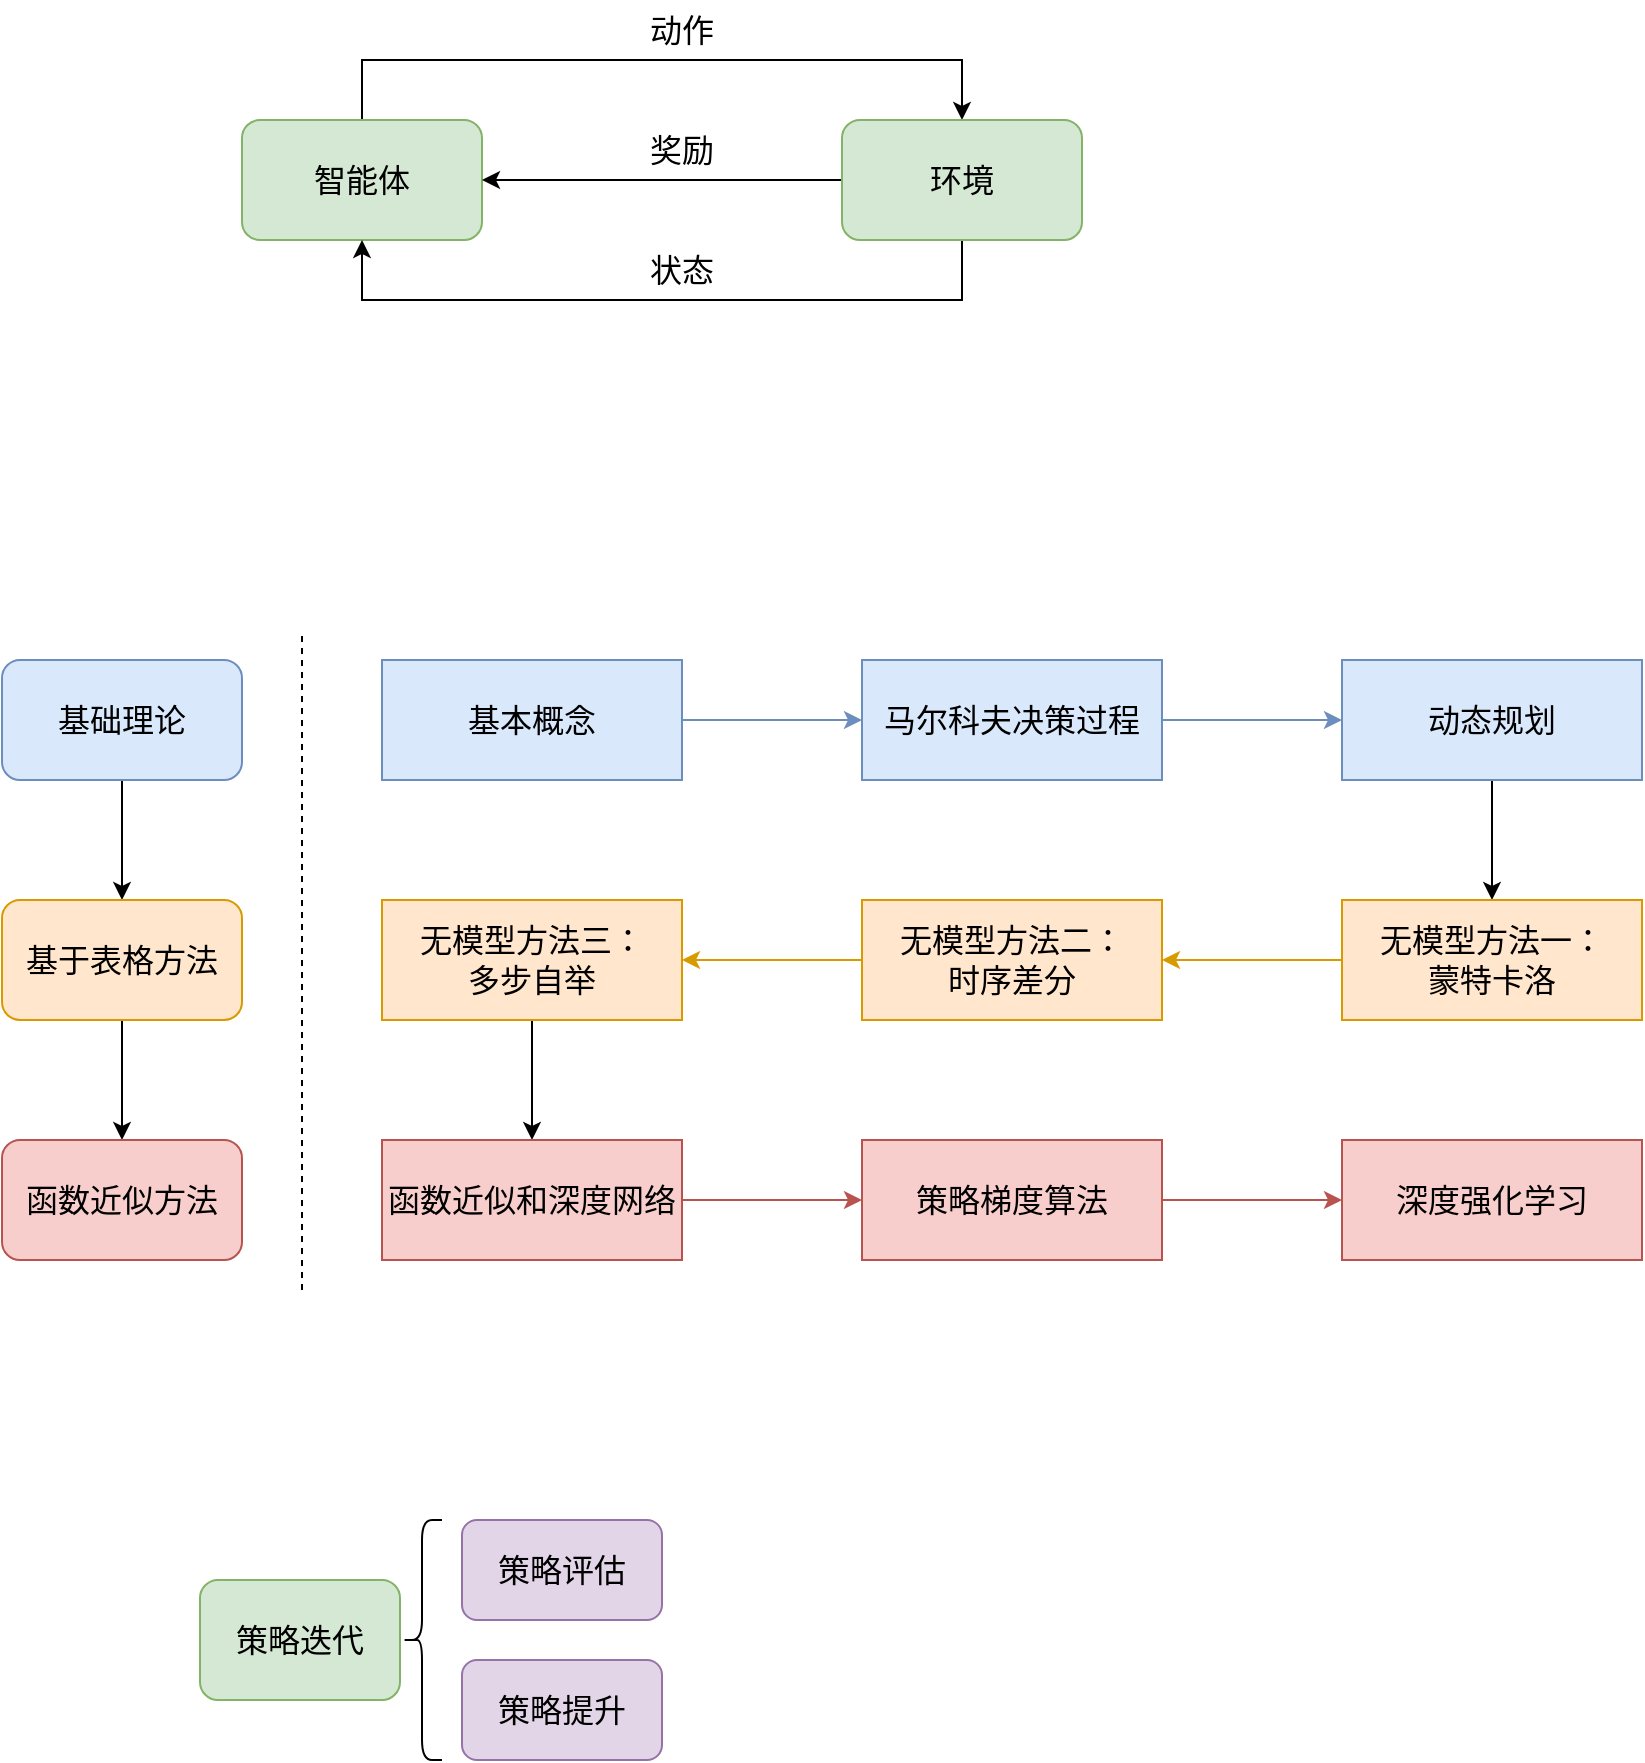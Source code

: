 <mxfile version="20.0.4" type="github">
  <diagram id="C3_-qIOGO6itK0wJnFLm" name="Page-1">
    <mxGraphModel dx="1578" dy="521" grid="1" gridSize="10" guides="1" tooltips="1" connect="1" arrows="1" fold="1" page="1" pageScale="1" pageWidth="850" pageHeight="1100" math="0" shadow="0">
      <root>
        <mxCell id="0" />
        <mxCell id="1" parent="0" />
        <mxCell id="cpXEYUqBAn3vx9UaLKOo-4" style="edgeStyle=orthogonalEdgeStyle;rounded=0;orthogonalLoop=1;jettySize=auto;html=1;exitX=0.5;exitY=0;exitDx=0;exitDy=0;entryX=0.5;entryY=0;entryDx=0;entryDy=0;fontSize=16;" parent="1" source="cpXEYUqBAn3vx9UaLKOo-1" target="cpXEYUqBAn3vx9UaLKOo-2" edge="1">
          <mxGeometry relative="1" as="geometry">
            <Array as="points">
              <mxPoint x="160" y="230" />
              <mxPoint x="460" y="230" />
            </Array>
          </mxGeometry>
        </mxCell>
        <mxCell id="cpXEYUqBAn3vx9UaLKOo-1" value="智能体" style="rounded=1;whiteSpace=wrap;html=1;fontSize=16;fillColor=#d5e8d4;strokeColor=#82b366;" parent="1" vertex="1">
          <mxGeometry x="100" y="260" width="120" height="60" as="geometry" />
        </mxCell>
        <mxCell id="cpXEYUqBAn3vx9UaLKOo-3" style="edgeStyle=orthogonalEdgeStyle;rounded=0;orthogonalLoop=1;jettySize=auto;html=1;exitX=0;exitY=0.5;exitDx=0;exitDy=0;entryX=1;entryY=0.5;entryDx=0;entryDy=0;fontSize=16;" parent="1" source="cpXEYUqBAn3vx9UaLKOo-2" target="cpXEYUqBAn3vx9UaLKOo-1" edge="1">
          <mxGeometry relative="1" as="geometry" />
        </mxCell>
        <mxCell id="cpXEYUqBAn3vx9UaLKOo-5" style="edgeStyle=orthogonalEdgeStyle;rounded=0;orthogonalLoop=1;jettySize=auto;html=1;exitX=0.5;exitY=1;exitDx=0;exitDy=0;entryX=0.5;entryY=1;entryDx=0;entryDy=0;fontSize=16;" parent="1" source="cpXEYUqBAn3vx9UaLKOo-2" target="cpXEYUqBAn3vx9UaLKOo-1" edge="1">
          <mxGeometry relative="1" as="geometry">
            <Array as="points">
              <mxPoint x="460" y="350" />
              <mxPoint x="160" y="350" />
            </Array>
          </mxGeometry>
        </mxCell>
        <mxCell id="cpXEYUqBAn3vx9UaLKOo-2" value="环境" style="rounded=1;whiteSpace=wrap;html=1;fontSize=16;fillColor=#d5e8d4;strokeColor=#82b366;" parent="1" vertex="1">
          <mxGeometry x="400" y="260" width="120" height="60" as="geometry" />
        </mxCell>
        <mxCell id="cpXEYUqBAn3vx9UaLKOo-6" value="动作" style="text;html=1;strokeColor=none;fillColor=none;align=center;verticalAlign=middle;whiteSpace=wrap;rounded=0;fontSize=16;" parent="1" vertex="1">
          <mxGeometry x="290" y="200" width="60" height="30" as="geometry" />
        </mxCell>
        <mxCell id="cpXEYUqBAn3vx9UaLKOo-7" value="奖励" style="text;html=1;strokeColor=none;fillColor=none;align=center;verticalAlign=middle;whiteSpace=wrap;rounded=0;fontSize=16;" parent="1" vertex="1">
          <mxGeometry x="290" y="260" width="60" height="30" as="geometry" />
        </mxCell>
        <mxCell id="cpXEYUqBAn3vx9UaLKOo-8" value="状态" style="text;html=1;strokeColor=none;fillColor=none;align=center;verticalAlign=middle;whiteSpace=wrap;rounded=0;fontSize=16;" parent="1" vertex="1">
          <mxGeometry x="290" y="320" width="60" height="30" as="geometry" />
        </mxCell>
        <mxCell id="vccKlyyBHVM1U_u9wuNe-10" style="edgeStyle=orthogonalEdgeStyle;rounded=0;orthogonalLoop=1;jettySize=auto;html=1;exitX=1;exitY=0.5;exitDx=0;exitDy=0;fontSize=16;fillColor=#dae8fc;strokeColor=#6c8ebf;" parent="1" source="vccKlyyBHVM1U_u9wuNe-1" target="vccKlyyBHVM1U_u9wuNe-2" edge="1">
          <mxGeometry relative="1" as="geometry" />
        </mxCell>
        <mxCell id="vccKlyyBHVM1U_u9wuNe-1" value="基本概念" style="rounded=0;whiteSpace=wrap;html=1;fontSize=16;fillColor=#dae8fc;strokeColor=#6c8ebf;" parent="1" vertex="1">
          <mxGeometry x="170" y="530" width="150" height="60" as="geometry" />
        </mxCell>
        <mxCell id="vccKlyyBHVM1U_u9wuNe-11" style="edgeStyle=orthogonalEdgeStyle;rounded=0;orthogonalLoop=1;jettySize=auto;html=1;exitX=1;exitY=0.5;exitDx=0;exitDy=0;entryX=0;entryY=0.5;entryDx=0;entryDy=0;fontSize=16;fillColor=#dae8fc;strokeColor=#6c8ebf;" parent="1" source="vccKlyyBHVM1U_u9wuNe-2" target="vccKlyyBHVM1U_u9wuNe-3" edge="1">
          <mxGeometry relative="1" as="geometry" />
        </mxCell>
        <mxCell id="vccKlyyBHVM1U_u9wuNe-2" value="马尔科夫决策过程" style="rounded=0;whiteSpace=wrap;html=1;fontSize=16;fillColor=#dae8fc;strokeColor=#6c8ebf;" parent="1" vertex="1">
          <mxGeometry x="410" y="530" width="150" height="60" as="geometry" />
        </mxCell>
        <mxCell id="vccKlyyBHVM1U_u9wuNe-12" style="edgeStyle=orthogonalEdgeStyle;rounded=0;orthogonalLoop=1;jettySize=auto;html=1;exitX=0.5;exitY=1;exitDx=0;exitDy=0;entryX=0.5;entryY=0;entryDx=0;entryDy=0;fontSize=16;" parent="1" source="vccKlyyBHVM1U_u9wuNe-3" target="vccKlyyBHVM1U_u9wuNe-4" edge="1">
          <mxGeometry relative="1" as="geometry" />
        </mxCell>
        <mxCell id="vccKlyyBHVM1U_u9wuNe-3" value="动态规划" style="rounded=0;whiteSpace=wrap;html=1;fontSize=16;fillColor=#dae8fc;strokeColor=#6c8ebf;" parent="1" vertex="1">
          <mxGeometry x="650" y="530" width="150" height="60" as="geometry" />
        </mxCell>
        <mxCell id="vccKlyyBHVM1U_u9wuNe-13" style="edgeStyle=orthogonalEdgeStyle;rounded=0;orthogonalLoop=1;jettySize=auto;html=1;exitX=0;exitY=0.5;exitDx=0;exitDy=0;entryX=1;entryY=0.5;entryDx=0;entryDy=0;fontSize=16;fillColor=#ffe6cc;strokeColor=#d79b00;" parent="1" source="vccKlyyBHVM1U_u9wuNe-4" target="vccKlyyBHVM1U_u9wuNe-5" edge="1">
          <mxGeometry relative="1" as="geometry" />
        </mxCell>
        <mxCell id="vccKlyyBHVM1U_u9wuNe-4" value="无模型方法一：&lt;br&gt;蒙特卡洛" style="rounded=0;whiteSpace=wrap;html=1;fontSize=16;fillColor=#ffe6cc;strokeColor=#d79b00;" parent="1" vertex="1">
          <mxGeometry x="650" y="650" width="150" height="60" as="geometry" />
        </mxCell>
        <mxCell id="vccKlyyBHVM1U_u9wuNe-14" style="edgeStyle=orthogonalEdgeStyle;rounded=0;orthogonalLoop=1;jettySize=auto;html=1;exitX=0;exitY=0.5;exitDx=0;exitDy=0;fontSize=16;fillColor=#ffe6cc;strokeColor=#d79b00;" parent="1" source="vccKlyyBHVM1U_u9wuNe-5" target="vccKlyyBHVM1U_u9wuNe-6" edge="1">
          <mxGeometry relative="1" as="geometry" />
        </mxCell>
        <mxCell id="vccKlyyBHVM1U_u9wuNe-5" value="无模型方法二：&lt;br&gt;时序差分" style="rounded=0;whiteSpace=wrap;html=1;fontSize=16;fillColor=#ffe6cc;strokeColor=#d79b00;" parent="1" vertex="1">
          <mxGeometry x="410" y="650" width="150" height="60" as="geometry" />
        </mxCell>
        <mxCell id="vccKlyyBHVM1U_u9wuNe-15" style="edgeStyle=orthogonalEdgeStyle;rounded=0;orthogonalLoop=1;jettySize=auto;html=1;exitX=0.5;exitY=1;exitDx=0;exitDy=0;entryX=0.5;entryY=0;entryDx=0;entryDy=0;fontSize=16;" parent="1" source="vccKlyyBHVM1U_u9wuNe-6" target="vccKlyyBHVM1U_u9wuNe-7" edge="1">
          <mxGeometry relative="1" as="geometry" />
        </mxCell>
        <mxCell id="vccKlyyBHVM1U_u9wuNe-6" value="无模型方法三：&lt;br&gt;多步自举" style="rounded=0;whiteSpace=wrap;html=1;fontSize=16;fillColor=#ffe6cc;strokeColor=#d79b00;" parent="1" vertex="1">
          <mxGeometry x="170" y="650" width="150" height="60" as="geometry" />
        </mxCell>
        <mxCell id="vccKlyyBHVM1U_u9wuNe-16" style="edgeStyle=orthogonalEdgeStyle;rounded=0;orthogonalLoop=1;jettySize=auto;html=1;exitX=1;exitY=0.5;exitDx=0;exitDy=0;entryX=0;entryY=0.5;entryDx=0;entryDy=0;fontSize=16;fillColor=#f8cecc;strokeColor=#b85450;" parent="1" source="vccKlyyBHVM1U_u9wuNe-7" target="vccKlyyBHVM1U_u9wuNe-8" edge="1">
          <mxGeometry relative="1" as="geometry" />
        </mxCell>
        <mxCell id="vccKlyyBHVM1U_u9wuNe-7" value="函数近似和深度网络" style="rounded=0;whiteSpace=wrap;html=1;fontSize=16;fillColor=#f8cecc;strokeColor=#b85450;" parent="1" vertex="1">
          <mxGeometry x="170" y="770" width="150" height="60" as="geometry" />
        </mxCell>
        <mxCell id="vccKlyyBHVM1U_u9wuNe-17" style="edgeStyle=orthogonalEdgeStyle;rounded=0;orthogonalLoop=1;jettySize=auto;html=1;exitX=1;exitY=0.5;exitDx=0;exitDy=0;entryX=0;entryY=0.5;entryDx=0;entryDy=0;fontSize=16;fillColor=#f8cecc;strokeColor=#b85450;" parent="1" source="vccKlyyBHVM1U_u9wuNe-8" target="vccKlyyBHVM1U_u9wuNe-9" edge="1">
          <mxGeometry relative="1" as="geometry" />
        </mxCell>
        <mxCell id="vccKlyyBHVM1U_u9wuNe-8" value="策略梯度算法" style="rounded=0;whiteSpace=wrap;html=1;fontSize=16;fillColor=#f8cecc;strokeColor=#b85450;" parent="1" vertex="1">
          <mxGeometry x="410" y="770" width="150" height="60" as="geometry" />
        </mxCell>
        <mxCell id="vccKlyyBHVM1U_u9wuNe-9" value="深度强化学习" style="rounded=0;whiteSpace=wrap;html=1;fontSize=16;fillColor=#f8cecc;strokeColor=#b85450;" parent="1" vertex="1">
          <mxGeometry x="650" y="770" width="150" height="60" as="geometry" />
        </mxCell>
        <mxCell id="vccKlyyBHVM1U_u9wuNe-22" style="edgeStyle=orthogonalEdgeStyle;rounded=0;orthogonalLoop=1;jettySize=auto;html=1;exitX=0.5;exitY=1;exitDx=0;exitDy=0;entryX=0.5;entryY=0;entryDx=0;entryDy=0;fontSize=16;" parent="1" source="vccKlyyBHVM1U_u9wuNe-19" target="vccKlyyBHVM1U_u9wuNe-20" edge="1">
          <mxGeometry relative="1" as="geometry" />
        </mxCell>
        <mxCell id="vccKlyyBHVM1U_u9wuNe-19" value="基础理论" style="rounded=1;whiteSpace=wrap;html=1;fontSize=16;fillColor=#dae8fc;strokeColor=#6c8ebf;" parent="1" vertex="1">
          <mxGeometry x="-20" y="530" width="120" height="60" as="geometry" />
        </mxCell>
        <mxCell id="vccKlyyBHVM1U_u9wuNe-23" style="edgeStyle=orthogonalEdgeStyle;rounded=0;orthogonalLoop=1;jettySize=auto;html=1;exitX=0.5;exitY=1;exitDx=0;exitDy=0;entryX=0.5;entryY=0;entryDx=0;entryDy=0;fontSize=16;" parent="1" source="vccKlyyBHVM1U_u9wuNe-20" target="vccKlyyBHVM1U_u9wuNe-21" edge="1">
          <mxGeometry relative="1" as="geometry" />
        </mxCell>
        <mxCell id="vccKlyyBHVM1U_u9wuNe-20" value="基于表格方法" style="rounded=1;whiteSpace=wrap;html=1;fontSize=16;fillColor=#ffe6cc;strokeColor=#d79b00;" parent="1" vertex="1">
          <mxGeometry x="-20" y="650" width="120" height="60" as="geometry" />
        </mxCell>
        <mxCell id="vccKlyyBHVM1U_u9wuNe-21" value="函数近似方法" style="rounded=1;whiteSpace=wrap;html=1;fontSize=16;fillColor=#f8cecc;strokeColor=#b85450;" parent="1" vertex="1">
          <mxGeometry x="-20" y="770" width="120" height="60" as="geometry" />
        </mxCell>
        <mxCell id="vccKlyyBHVM1U_u9wuNe-24" value="" style="endArrow=none;html=1;rounded=0;fontSize=16;dashed=1;" parent="1" edge="1">
          <mxGeometry width="50" height="50" relative="1" as="geometry">
            <mxPoint x="130" y="845" as="sourcePoint" />
            <mxPoint x="130" y="515" as="targetPoint" />
          </mxGeometry>
        </mxCell>
        <mxCell id="35QrHY4F2-vO3FHa5NAE-1" value="" style="shape=curlyBracket;whiteSpace=wrap;html=1;rounded=1;" vertex="1" parent="1">
          <mxGeometry x="180" y="960" width="20" height="120" as="geometry" />
        </mxCell>
        <mxCell id="35QrHY4F2-vO3FHa5NAE-2" value="策略迭代" style="rounded=1;whiteSpace=wrap;html=1;fontSize=16;fillColor=#d5e8d4;strokeColor=#82b366;" vertex="1" parent="1">
          <mxGeometry x="79" y="990" width="100" height="60" as="geometry" />
        </mxCell>
        <mxCell id="35QrHY4F2-vO3FHa5NAE-3" value="策略评估" style="rounded=1;whiteSpace=wrap;html=1;fontSize=16;fillColor=#e1d5e7;strokeColor=#9673a6;" vertex="1" parent="1">
          <mxGeometry x="210" y="960" width="100" height="50" as="geometry" />
        </mxCell>
        <mxCell id="35QrHY4F2-vO3FHa5NAE-4" value="策略提升" style="rounded=1;whiteSpace=wrap;html=1;fontSize=16;fillColor=#e1d5e7;strokeColor=#9673a6;" vertex="1" parent="1">
          <mxGeometry x="210" y="1030" width="100" height="50" as="geometry" />
        </mxCell>
      </root>
    </mxGraphModel>
  </diagram>
</mxfile>
